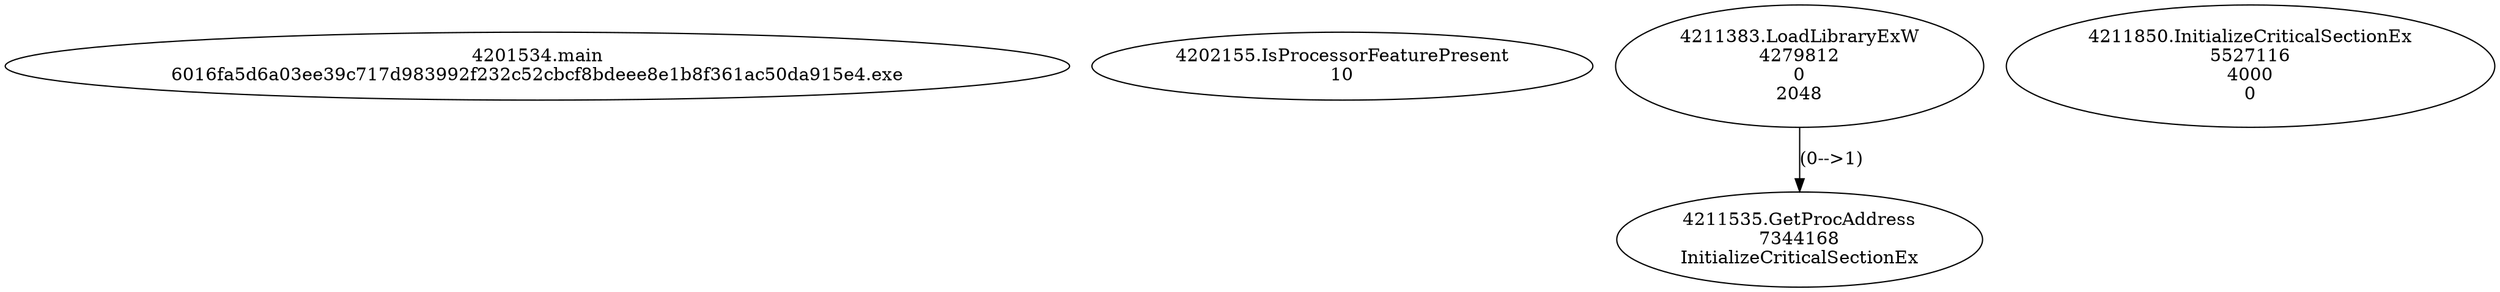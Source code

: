 // Global SCDG with merge call
digraph {
	0 [label="4201534.main
6016fa5d6a03ee39c717d983992f232c52cbcf8bdeee8e1b8f361ac50da915e4.exe"]
	1 [label="4202155.IsProcessorFeaturePresent
10"]
	2 [label="4211383.LoadLibraryExW
4279812
0
2048"]
	3 [label="4211535.GetProcAddress
7344168
InitializeCriticalSectionEx"]
	2 -> 3 [label="(0-->1)"]
	4 [label="4211850.InitializeCriticalSectionEx
5527116
4000
0"]
}

